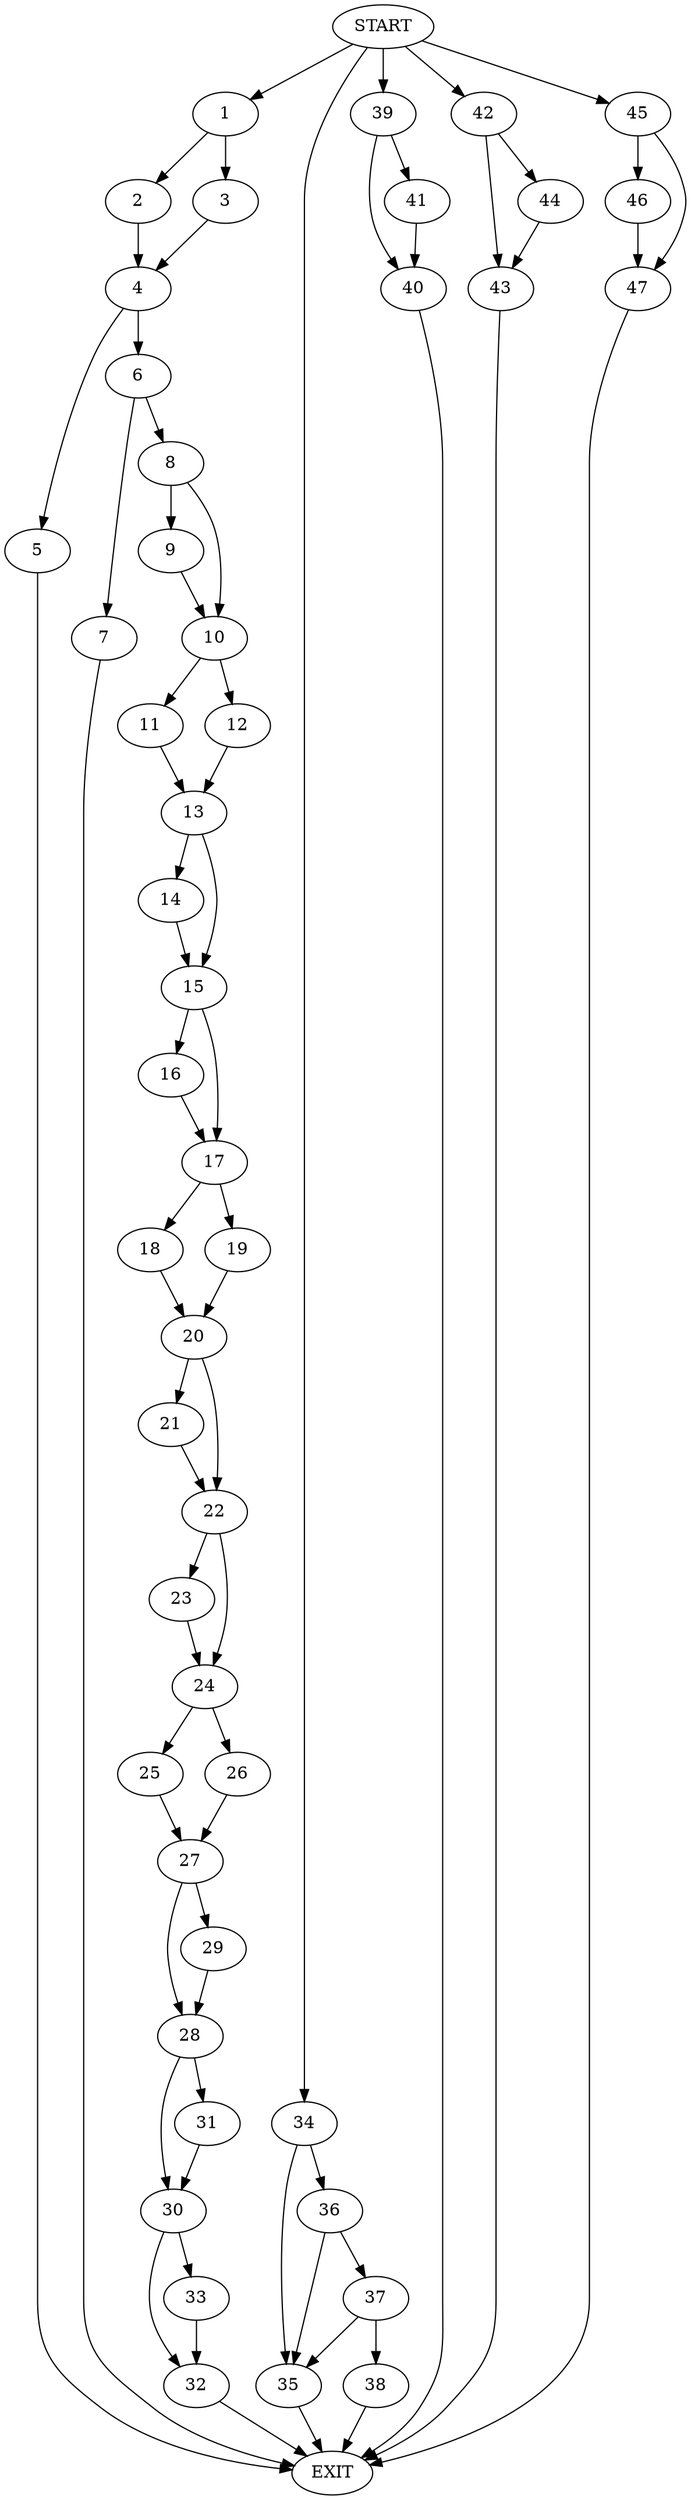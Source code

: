 digraph {
0 [label="START"]
48 [label="EXIT"]
0 -> 1
1 -> 2
1 -> 3
3 -> 4
2 -> 4
4 -> 5
4 -> 6
5 -> 48
6 -> 7
6 -> 8
7 -> 48
8 -> 9
8 -> 10
10 -> 11
10 -> 12
9 -> 10
11 -> 13
12 -> 13
13 -> 14
13 -> 15
14 -> 15
15 -> 16
15 -> 17
16 -> 17
17 -> 18
17 -> 19
19 -> 20
18 -> 20
20 -> 21
20 -> 22
22 -> 23
22 -> 24
21 -> 22
24 -> 25
24 -> 26
23 -> 24
26 -> 27
25 -> 27
27 -> 28
27 -> 29
28 -> 30
28 -> 31
29 -> 28
30 -> 32
30 -> 33
31 -> 30
0 -> 34
34 -> 35
34 -> 36
35 -> 48
36 -> 37
36 -> 35
37 -> 38
37 -> 35
38 -> 48
32 -> 48
33 -> 32
0 -> 39
39 -> 40
39 -> 41
40 -> 48
41 -> 40
0 -> 42
42 -> 43
42 -> 44
44 -> 43
43 -> 48
0 -> 45
45 -> 46
45 -> 47
46 -> 47
47 -> 48
}
